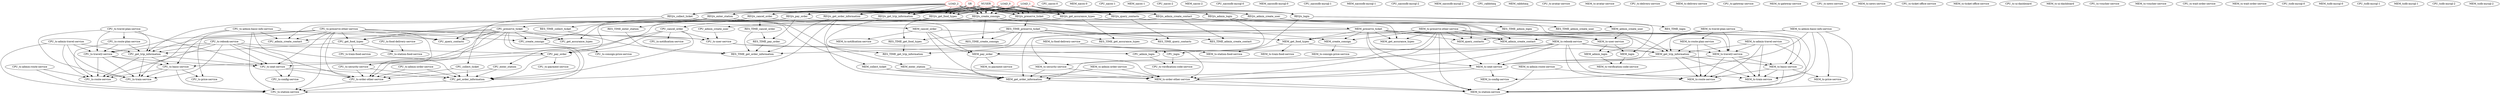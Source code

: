 strict digraph "" {
	NUSER	[color=red];
	"REQ/s_get_trip_information"	[color=black];
	NUSER -> "REQ/s_get_trip_information";
	"REQ/s_get_assurance_types"	[color=black];
	NUSER -> "REQ/s_get_assurance_types";
	"REQ/s_get_food_types"	[color=black];
	NUSER -> "REQ/s_get_food_types";
	"REQ/s_query_contacts"	[color=black];
	NUSER -> "REQ/s_query_contacts";
	"REQ/s_preserve_ticket"	[color=black];
	NUSER -> "REQ/s_preserve_ticket";
	"REQ/s_get_order_information"	[color=black];
	NUSER -> "REQ/s_get_order_information";
	"REQ/s_pay_order"	[color=black];
	NUSER -> "REQ/s_pay_order";
	"REQ/s_cancel_order"	[color=black];
	NUSER -> "REQ/s_cancel_order";
	"REQ/s_create_consign"	[color=black];
	NUSER -> "REQ/s_create_consign";
	"REQ/s_collect_ticket"	[color=black];
	NUSER -> "REQ/s_collect_ticket";
	"REQ/s_enter_station"	[color=black];
	NUSER -> "REQ/s_enter_station";
	"REQ/s_admin_login"	[color=black];
	NUSER -> "REQ/s_admin_login";
	"REQ/s_admin_create_user"	[color=black];
	NUSER -> "REQ/s_admin_create_user";
	"REQ/s_login"	[color=black];
	NUSER -> "REQ/s_login";
	"REQ/s_admin_create_contact"	[color=black];
	NUSER -> "REQ/s_admin_create_contact";
	LOAD_0	[color=red];
	LOAD_0 -> "REQ/s_get_trip_information";
	LOAD_0 -> "REQ/s_get_assurance_types";
	LOAD_0 -> "REQ/s_get_food_types";
	LOAD_0 -> "REQ/s_query_contacts";
	LOAD_0 -> "REQ/s_preserve_ticket";
	LOAD_0 -> "REQ/s_get_order_information";
	LOAD_0 -> "REQ/s_pay_order";
	LOAD_0 -> "REQ/s_cancel_order";
	LOAD_0 -> "REQ/s_create_consign";
	LOAD_0 -> "REQ/s_collect_ticket";
	LOAD_0 -> "REQ/s_enter_station";
	LOAD_0 -> "REQ/s_admin_login";
	LOAD_0 -> "REQ/s_admin_create_user";
	LOAD_0 -> "REQ/s_login";
	LOAD_0 -> "REQ/s_admin_create_contact";
	LOAD_1	[color=red];
	LOAD_1 -> "REQ/s_get_trip_information";
	LOAD_1 -> "REQ/s_get_assurance_types";
	LOAD_1 -> "REQ/s_get_food_types";
	LOAD_1 -> "REQ/s_query_contacts";
	LOAD_1 -> "REQ/s_preserve_ticket";
	LOAD_1 -> "REQ/s_get_order_information";
	LOAD_1 -> "REQ/s_pay_order";
	LOAD_1 -> "REQ/s_cancel_order";
	LOAD_1 -> "REQ/s_create_consign";
	LOAD_1 -> "REQ/s_collect_ticket";
	LOAD_1 -> "REQ/s_enter_station";
	LOAD_1 -> "REQ/s_admin_login";
	LOAD_1 -> "REQ/s_admin_create_user";
	LOAD_1 -> "REQ/s_login";
	LOAD_1 -> "REQ/s_admin_create_contact";
	LOAD_2	[color=red];
	LOAD_2 -> "REQ/s_get_trip_information";
	LOAD_2 -> "REQ/s_get_assurance_types";
	LOAD_2 -> "REQ/s_get_food_types";
	LOAD_2 -> "REQ/s_query_contacts";
	LOAD_2 -> "REQ/s_preserve_ticket";
	LOAD_2 -> "REQ/s_get_order_information";
	LOAD_2 -> "REQ/s_pay_order";
	LOAD_2 -> "REQ/s_cancel_order";
	LOAD_2 -> "REQ/s_create_consign";
	LOAD_2 -> "REQ/s_collect_ticket";
	LOAD_2 -> "REQ/s_enter_station";
	LOAD_2 -> "REQ/s_admin_login";
	LOAD_2 -> "REQ/s_admin_create_user";
	LOAD_2 -> "REQ/s_login";
	LOAD_2 -> "REQ/s_admin_create_contact";
	SR	[color=red];
	SR -> "REQ/s_get_trip_information";
	SR -> "REQ/s_get_assurance_types";
	SR -> "REQ/s_get_food_types";
	SR -> "REQ/s_query_contacts";
	SR -> "REQ/s_preserve_ticket";
	SR -> "REQ/s_get_order_information";
	SR -> "REQ/s_pay_order";
	SR -> "REQ/s_cancel_order";
	SR -> "REQ/s_create_consign";
	SR -> "REQ/s_collect_ticket";
	SR -> "REQ/s_enter_station";
	SR -> "REQ/s_admin_login";
	SR -> "REQ/s_admin_create_user";
	SR -> "REQ/s_login";
	SR -> "REQ/s_admin_create_contact";
	RES_TIME_get_trip_information	[color=black];
	"REQ/s_get_trip_information" -> RES_TIME_get_trip_information;
	CPU_get_trip_information	[color=black];
	"REQ/s_get_trip_information" -> CPU_get_trip_information;
	MEM_get_trip_information	[color=black];
	"REQ/s_get_trip_information" -> MEM_get_trip_information;
	"CPU_ts-basic-service"	[color=black];
	CPU_get_trip_information -> "CPU_ts-basic-service";
	"CPU_ts-route-service"	[color=black];
	CPU_get_trip_information -> "CPU_ts-route-service";
	"CPU_ts-seat-service"	[color=black];
	CPU_get_trip_information -> "CPU_ts-seat-service";
	"CPU_ts-train-service"	[color=black];
	CPU_get_trip_information -> "CPU_ts-train-service";
	"MEM_ts-basic-service"	[color=black];
	MEM_get_trip_information -> "MEM_ts-basic-service";
	"MEM_ts-route-service"	[color=black];
	MEM_get_trip_information -> "MEM_ts-route-service";
	"MEM_ts-seat-service"	[color=black];
	MEM_get_trip_information -> "MEM_ts-seat-service";
	"MEM_ts-train-service"	[color=black];
	MEM_get_trip_information -> "MEM_ts-train-service";
	RES_TIME_get_assurance_types	[color=black];
	"REQ/s_get_assurance_types" -> RES_TIME_get_assurance_types;
	CPU_get_assurance_types	[color=black];
	"REQ/s_get_assurance_types" -> CPU_get_assurance_types;
	MEM_get_assurance_types	[color=black];
	"REQ/s_get_assurance_types" -> MEM_get_assurance_types;
	RES_TIME_get_food_types	[color=black];
	"REQ/s_get_food_types" -> RES_TIME_get_food_types;
	CPU_get_food_types	[color=black];
	"REQ/s_get_food_types" -> CPU_get_food_types;
	MEM_get_food_types	[color=black];
	"REQ/s_get_food_types" -> MEM_get_food_types;
	RES_TIME_get_food_types -> RES_TIME_get_trip_information;
	CPU_get_food_types -> CPU_get_trip_information;
	"CPU_ts-station-food-service"	[color=black];
	CPU_get_food_types -> "CPU_ts-station-food-service";
	"CPU_ts-train-food-service"	[color=black];
	CPU_get_food_types -> "CPU_ts-train-food-service";
	MEM_get_food_types -> MEM_get_trip_information;
	"MEM_ts-station-food-service"	[color=black];
	MEM_get_food_types -> "MEM_ts-station-food-service";
	"MEM_ts-train-food-service"	[color=black];
	MEM_get_food_types -> "MEM_ts-train-food-service";
	RES_TIME_query_contacts	[color=black];
	"REQ/s_query_contacts" -> RES_TIME_query_contacts;
	CPU_query_contacts	[color=black];
	"REQ/s_query_contacts" -> CPU_query_contacts;
	MEM_query_contacts	[color=black];
	"REQ/s_query_contacts" -> MEM_query_contacts;
	RES_TIME_preserve_ticket	[color=black];
	"REQ/s_preserve_ticket" -> RES_TIME_preserve_ticket;
	CPU_preserve_ticket	[color=black];
	"REQ/s_preserve_ticket" -> CPU_preserve_ticket;
	MEM_preserve_ticket	[color=black];
	"REQ/s_preserve_ticket" -> MEM_preserve_ticket;
	RES_TIME_preserve_ticket -> RES_TIME_get_trip_information;
	RES_TIME_preserve_ticket -> RES_TIME_get_assurance_types;
	RES_TIME_preserve_ticket -> RES_TIME_get_food_types;
	RES_TIME_preserve_ticket -> RES_TIME_query_contacts;
	RES_TIME_get_order_information	[color=black];
	RES_TIME_preserve_ticket -> RES_TIME_get_order_information;
	RES_TIME_create_consign	[color=black];
	RES_TIME_preserve_ticket -> RES_TIME_create_consign;
	RES_TIME_admin_create_contact	[color=black];
	RES_TIME_preserve_ticket -> RES_TIME_admin_create_contact;
	CPU_preserve_ticket -> CPU_get_trip_information;
	CPU_preserve_ticket -> CPU_get_assurance_types;
	CPU_preserve_ticket -> CPU_get_food_types;
	CPU_preserve_ticket -> CPU_query_contacts;
	CPU_get_order_information	[color=black];
	CPU_preserve_ticket -> CPU_get_order_information;
	CPU_create_consign	[color=black];
	CPU_preserve_ticket -> CPU_create_consign;
	CPU_admin_create_contact	[color=black];
	CPU_preserve_ticket -> CPU_admin_create_contact;
	CPU_preserve_ticket -> "CPU_ts-basic-service";
	CPU_preserve_ticket -> "CPU_ts-seat-service";
	"CPU_ts-security-service"	[color=black];
	CPU_preserve_ticket -> "CPU_ts-security-service";
	"CPU_ts-station-service"	[color=black];
	CPU_preserve_ticket -> "CPU_ts-station-service";
	"CPU_ts-user-service"	[color=black];
	CPU_preserve_ticket -> "CPU_ts-user-service";
	MEM_preserve_ticket -> MEM_get_trip_information;
	MEM_preserve_ticket -> MEM_get_assurance_types;
	MEM_preserve_ticket -> MEM_get_food_types;
	MEM_preserve_ticket -> MEM_query_contacts;
	MEM_get_order_information	[color=black];
	MEM_preserve_ticket -> MEM_get_order_information;
	MEM_create_consign	[color=black];
	MEM_preserve_ticket -> MEM_create_consign;
	MEM_admin_create_contact	[color=black];
	MEM_preserve_ticket -> MEM_admin_create_contact;
	MEM_preserve_ticket -> "MEM_ts-basic-service";
	MEM_preserve_ticket -> "MEM_ts-seat-service";
	"MEM_ts-security-service"	[color=black];
	MEM_preserve_ticket -> "MEM_ts-security-service";
	"MEM_ts-station-service"	[color=black];
	MEM_preserve_ticket -> "MEM_ts-station-service";
	"MEM_ts-user-service"	[color=black];
	MEM_preserve_ticket -> "MEM_ts-user-service";
	"REQ/s_get_order_information" -> RES_TIME_get_order_information;
	"REQ/s_get_order_information" -> CPU_get_order_information;
	"REQ/s_get_order_information" -> MEM_get_order_information;
	CPU_get_order_information -> "CPU_ts-station-service";
	MEM_get_order_information -> "MEM_ts-station-service";
	RES_TIME_pay_order	[color=black];
	"REQ/s_pay_order" -> RES_TIME_pay_order;
	CPU_pay_order	[color=black];
	"REQ/s_pay_order" -> CPU_pay_order;
	MEM_pay_order	[color=black];
	"REQ/s_pay_order" -> MEM_pay_order;
	RES_TIME_pay_order -> RES_TIME_get_order_information;
	CPU_pay_order -> CPU_get_order_information;
	"CPU_ts-order-other-service"	[color=black];
	CPU_pay_order -> "CPU_ts-order-other-service";
	"CPU_ts-payment-service"	[color=black];
	CPU_pay_order -> "CPU_ts-payment-service";
	MEM_pay_order -> MEM_get_order_information;
	"MEM_ts-order-other-service"	[color=black];
	MEM_pay_order -> "MEM_ts-order-other-service";
	"MEM_ts-payment-service"	[color=black];
	MEM_pay_order -> "MEM_ts-payment-service";
	RES_TIME_cancel_order	[color=black];
	"REQ/s_cancel_order" -> RES_TIME_cancel_order;
	CPU_cancel_order	[color=black];
	"REQ/s_cancel_order" -> CPU_cancel_order;
	MEM_cancel_order	[color=black];
	"REQ/s_cancel_order" -> MEM_cancel_order;
	RES_TIME_cancel_order -> RES_TIME_get_order_information;
	RES_TIME_cancel_order -> RES_TIME_pay_order;
	CPU_cancel_order -> CPU_get_order_information;
	CPU_cancel_order -> CPU_pay_order;
	"CPU_ts-notification-service"	[color=black];
	CPU_cancel_order -> "CPU_ts-notification-service";
	CPU_cancel_order -> "CPU_ts-order-other-service";
	CPU_cancel_order -> "CPU_ts-user-service";
	MEM_cancel_order -> MEM_get_order_information;
	MEM_cancel_order -> MEM_pay_order;
	"MEM_ts-notification-service"	[color=black];
	MEM_cancel_order -> "MEM_ts-notification-service";
	MEM_cancel_order -> "MEM_ts-order-other-service";
	MEM_cancel_order -> "MEM_ts-user-service";
	"REQ/s_create_consign" -> RES_TIME_create_consign;
	"REQ/s_create_consign" -> CPU_create_consign;
	"REQ/s_create_consign" -> MEM_create_consign;
	"CPU_ts-consign-price-service"	[color=black];
	CPU_create_consign -> "CPU_ts-consign-price-service";
	"MEM_ts-consign-price-service"	[color=black];
	MEM_create_consign -> "MEM_ts-consign-price-service";
	RES_TIME_collect_ticket	[color=black];
	"REQ/s_collect_ticket" -> RES_TIME_collect_ticket;
	CPU_collect_ticket	[color=black];
	"REQ/s_collect_ticket" -> CPU_collect_ticket;
	MEM_collect_ticket	[color=black];
	"REQ/s_collect_ticket" -> MEM_collect_ticket;
	RES_TIME_collect_ticket -> RES_TIME_get_order_information;
	CPU_collect_ticket -> CPU_get_order_information;
	CPU_collect_ticket -> "CPU_ts-order-other-service";
	MEM_collect_ticket -> MEM_get_order_information;
	MEM_collect_ticket -> "MEM_ts-order-other-service";
	RES_TIME_enter_station	[color=black];
	"REQ/s_enter_station" -> RES_TIME_enter_station;
	CPU_enter_station	[color=black];
	"REQ/s_enter_station" -> CPU_enter_station;
	MEM_enter_station	[color=black];
	"REQ/s_enter_station" -> MEM_enter_station;
	RES_TIME_enter_station -> RES_TIME_get_order_information;
	CPU_enter_station -> CPU_get_order_information;
	CPU_enter_station -> "CPU_ts-order-other-service";
	MEM_enter_station -> MEM_get_order_information;
	MEM_enter_station -> "MEM_ts-order-other-service";
	RES_TIME_admin_login	[color=black];
	"REQ/s_admin_login" -> RES_TIME_admin_login;
	CPU_admin_login	[color=black];
	"REQ/s_admin_login" -> CPU_admin_login;
	MEM_admin_login	[color=black];
	"REQ/s_admin_login" -> MEM_admin_login;
	"CPU_ts-verification-code-service"	[color=black];
	CPU_admin_login -> "CPU_ts-verification-code-service";
	"MEM_ts-verification-code-service"	[color=black];
	MEM_admin_login -> "MEM_ts-verification-code-service";
	RES_TIME_admin_create_user	[color=black];
	"REQ/s_admin_create_user" -> RES_TIME_admin_create_user;
	CPU_admin_create_user	[color=black];
	"REQ/s_admin_create_user" -> CPU_admin_create_user;
	MEM_admin_create_user	[color=black];
	"REQ/s_admin_create_user" -> MEM_admin_create_user;
	CPU_admin_create_user -> "CPU_ts-user-service";
	MEM_admin_create_user -> "MEM_ts-user-service";
	RES_TIME_login	[color=black];
	"REQ/s_login" -> RES_TIME_login;
	CPU_login	[color=black];
	"REQ/s_login" -> CPU_login;
	MEM_login	[color=black];
	"REQ/s_login" -> MEM_login;
	CPU_login -> "CPU_ts-verification-code-service";
	MEM_login -> "MEM_ts-verification-code-service";
	"REQ/s_admin_create_contact" -> RES_TIME_admin_create_contact;
	"REQ/s_admin_create_contact" -> CPU_admin_create_contact;
	"REQ/s_admin_create_contact" -> MEM_admin_create_contact;
	"CPU_nacos-0"	[color=black];
	"MEM_nacos-0"	[color=black];
	"CPU_nacos-1"	[color=black];
	"MEM_nacos-1"	[color=black];
	"CPU_nacos-2"	[color=black];
	"MEM_nacos-2"	[color=black];
	"CPU_nacosdb-mysql-0"	[color=black];
	"MEM_nacosdb-mysql-0"	[color=black];
	"CPU_nacosdb-mysql-1"	[color=black];
	"MEM_nacosdb-mysql-1"	[color=black];
	"CPU_nacosdb-mysql-2"	[color=black];
	"MEM_nacosdb-mysql-2"	[color=black];
	CPU_rabbitmq	[color=black];
	MEM_rabbitmq	[color=black];
	"CPU_ts-admin-basic-info-service"	[color=black];
	"CPU_ts-admin-basic-info-service" -> CPU_query_contacts;
	"CPU_ts-admin-basic-info-service" -> CPU_admin_create_contact;
	"CPU_ts-config-service"	[color=black];
	"CPU_ts-admin-basic-info-service" -> "CPU_ts-config-service";
	"CPU_ts-price-service"	[color=black];
	"CPU_ts-admin-basic-info-service" -> "CPU_ts-price-service";
	"CPU_ts-admin-basic-info-service" -> "CPU_ts-station-service";
	"CPU_ts-admin-basic-info-service" -> "CPU_ts-train-service";
	"MEM_ts-admin-basic-info-service"	[color=black];
	"MEM_ts-admin-basic-info-service" -> MEM_query_contacts;
	"MEM_ts-admin-basic-info-service" -> MEM_admin_create_contact;
	"MEM_ts-config-service"	[color=black];
	"MEM_ts-admin-basic-info-service" -> "MEM_ts-config-service";
	"MEM_ts-price-service"	[color=black];
	"MEM_ts-admin-basic-info-service" -> "MEM_ts-price-service";
	"MEM_ts-admin-basic-info-service" -> "MEM_ts-station-service";
	"MEM_ts-admin-basic-info-service" -> "MEM_ts-train-service";
	"CPU_ts-admin-order-service"	[color=black];
	"CPU_ts-admin-order-service" -> CPU_get_order_information;
	"CPU_ts-admin-order-service" -> "CPU_ts-order-other-service";
	"MEM_ts-admin-order-service"	[color=black];
	"MEM_ts-admin-order-service" -> MEM_get_order_information;
	"MEM_ts-admin-order-service" -> "MEM_ts-order-other-service";
	"CPU_ts-admin-route-service"	[color=black];
	"CPU_ts-admin-route-service" -> "CPU_ts-route-service";
	"CPU_ts-admin-route-service" -> "CPU_ts-station-service";
	"MEM_ts-admin-route-service"	[color=black];
	"MEM_ts-admin-route-service" -> "MEM_ts-route-service";
	"MEM_ts-admin-route-service" -> "MEM_ts-station-service";
	"CPU_ts-admin-travel-service"	[color=black];
	"CPU_ts-admin-travel-service" -> CPU_get_trip_information;
	"CPU_ts-admin-travel-service" -> "CPU_ts-route-service";
	"CPU_ts-admin-travel-service" -> "CPU_ts-station-service";
	"CPU_ts-admin-travel-service" -> "CPU_ts-train-service";
	"CPU_ts-travel2-service"	[color=black];
	"CPU_ts-admin-travel-service" -> "CPU_ts-travel2-service";
	"MEM_ts-admin-travel-service"	[color=black];
	"MEM_ts-admin-travel-service" -> MEM_get_trip_information;
	"MEM_ts-admin-travel-service" -> "MEM_ts-route-service";
	"MEM_ts-admin-travel-service" -> "MEM_ts-station-service";
	"MEM_ts-admin-travel-service" -> "MEM_ts-train-service";
	"MEM_ts-travel2-service"	[color=black];
	"MEM_ts-admin-travel-service" -> "MEM_ts-travel2-service";
	"CPU_ts-avatar-service"	[color=black];
	"MEM_ts-avatar-service"	[color=black];
	"CPU_ts-basic-service" -> "CPU_ts-price-service";
	"CPU_ts-basic-service" -> "CPU_ts-route-service";
	"CPU_ts-basic-service" -> "CPU_ts-station-service";
	"CPU_ts-basic-service" -> "CPU_ts-train-service";
	"MEM_ts-basic-service" -> "MEM_ts-price-service";
	"MEM_ts-basic-service" -> "MEM_ts-route-service";
	"MEM_ts-basic-service" -> "MEM_ts-station-service";
	"MEM_ts-basic-service" -> "MEM_ts-train-service";
	"CPU_ts-delivery-service"	[color=black];
	"MEM_ts-delivery-service"	[color=black];
	"CPU_ts-food-delivery-service"	[color=black];
	"CPU_ts-food-delivery-service" -> "CPU_ts-station-food-service";
	"MEM_ts-food-delivery-service"	[color=black];
	"MEM_ts-food-delivery-service" -> "MEM_ts-station-food-service";
	"CPU_ts-gateway-service"	[color=black];
	"MEM_ts-gateway-service"	[color=black];
	"CPU_ts-news-service"	[color=black];
	"MEM_ts-news-service"	[color=black];
	"CPU_ts-order-other-service" -> "CPU_ts-station-service";
	"MEM_ts-order-other-service" -> "MEM_ts-station-service";
	"CPU_ts-preserve-other-service"	[color=black];
	"CPU_ts-preserve-other-service" -> CPU_get_assurance_types;
	"CPU_ts-preserve-other-service" -> CPU_get_food_types;
	"CPU_ts-preserve-other-service" -> CPU_query_contacts;
	"CPU_ts-preserve-other-service" -> CPU_create_consign;
	"CPU_ts-preserve-other-service" -> CPU_admin_create_contact;
	"CPU_ts-preserve-other-service" -> "CPU_ts-basic-service";
	"CPU_ts-preserve-other-service" -> "CPU_ts-order-other-service";
	"CPU_ts-preserve-other-service" -> "CPU_ts-seat-service";
	"CPU_ts-preserve-other-service" -> "CPU_ts-security-service";
	"CPU_ts-preserve-other-service" -> "CPU_ts-station-service";
	"CPU_ts-preserve-other-service" -> "CPU_ts-travel2-service";
	"CPU_ts-preserve-other-service" -> "CPU_ts-user-service";
	"MEM_ts-preserve-other-service"	[color=black];
	"MEM_ts-preserve-other-service" -> MEM_get_assurance_types;
	"MEM_ts-preserve-other-service" -> MEM_get_food_types;
	"MEM_ts-preserve-other-service" -> MEM_query_contacts;
	"MEM_ts-preserve-other-service" -> MEM_create_consign;
	"MEM_ts-preserve-other-service" -> MEM_admin_create_contact;
	"MEM_ts-preserve-other-service" -> "MEM_ts-basic-service";
	"MEM_ts-preserve-other-service" -> "MEM_ts-order-other-service";
	"MEM_ts-preserve-other-service" -> "MEM_ts-seat-service";
	"MEM_ts-preserve-other-service" -> "MEM_ts-security-service";
	"MEM_ts-preserve-other-service" -> "MEM_ts-station-service";
	"MEM_ts-preserve-other-service" -> "MEM_ts-travel2-service";
	"MEM_ts-preserve-other-service" -> "MEM_ts-user-service";
	"CPU_ts-rebook-service"	[color=black];
	"CPU_ts-rebook-service" -> CPU_get_trip_information;
	"CPU_ts-rebook-service" -> CPU_get_order_information;
	"CPU_ts-rebook-service" -> CPU_pay_order;
	"CPU_ts-rebook-service" -> "CPU_ts-order-other-service";
	"CPU_ts-rebook-service" -> "CPU_ts-route-service";
	"CPU_ts-rebook-service" -> "CPU_ts-seat-service";
	"CPU_ts-rebook-service" -> "CPU_ts-train-service";
	"CPU_ts-rebook-service" -> "CPU_ts-travel2-service";
	"MEM_ts-rebook-service"	[color=black];
	"MEM_ts-rebook-service" -> MEM_get_trip_information;
	"MEM_ts-rebook-service" -> MEM_get_order_information;
	"MEM_ts-rebook-service" -> MEM_pay_order;
	"MEM_ts-rebook-service" -> "MEM_ts-order-other-service";
	"MEM_ts-rebook-service" -> "MEM_ts-route-service";
	"MEM_ts-rebook-service" -> "MEM_ts-seat-service";
	"MEM_ts-rebook-service" -> "MEM_ts-train-service";
	"MEM_ts-rebook-service" -> "MEM_ts-travel2-service";
	"CPU_ts-route-plan-service"	[color=black];
	"CPU_ts-route-plan-service" -> CPU_get_trip_information;
	"CPU_ts-route-plan-service" -> "CPU_ts-route-service";
	"CPU_ts-route-plan-service" -> "CPU_ts-travel2-service";
	"MEM_ts-route-plan-service"	[color=black];
	"MEM_ts-route-plan-service" -> MEM_get_trip_information;
	"MEM_ts-route-plan-service" -> "MEM_ts-route-service";
	"MEM_ts-route-plan-service" -> "MEM_ts-travel2-service";
	"CPU_ts-seat-service" -> CPU_get_order_information;
	"CPU_ts-seat-service" -> "CPU_ts-config-service";
	"CPU_ts-seat-service" -> "CPU_ts-order-other-service";
	"MEM_ts-seat-service" -> MEM_get_order_information;
	"MEM_ts-seat-service" -> "MEM_ts-config-service";
	"MEM_ts-seat-service" -> "MEM_ts-order-other-service";
	"CPU_ts-security-service" -> CPU_get_order_information;
	"CPU_ts-security-service" -> "CPU_ts-order-other-service";
	"MEM_ts-security-service" -> MEM_get_order_information;
	"MEM_ts-security-service" -> "MEM_ts-order-other-service";
	"CPU_ts-ticket-office-service"	[color=black];
	"MEM_ts-ticket-office-service"	[color=black];
	"CPU_ts-travel-plan-service"	[color=black];
	"CPU_ts-travel-plan-service" -> CPU_get_trip_information;
	"CPU_ts-travel-plan-service" -> "CPU_ts-route-plan-service";
	"CPU_ts-travel-plan-service" -> "CPU_ts-seat-service";
	"CPU_ts-travel-plan-service" -> "CPU_ts-train-service";
	"CPU_ts-travel-plan-service" -> "CPU_ts-travel2-service";
	"MEM_ts-travel-plan-service"	[color=black];
	"MEM_ts-travel-plan-service" -> MEM_get_trip_information;
	"MEM_ts-travel-plan-service" -> "MEM_ts-route-plan-service";
	"MEM_ts-travel-plan-service" -> "MEM_ts-seat-service";
	"MEM_ts-travel-plan-service" -> "MEM_ts-train-service";
	"MEM_ts-travel-plan-service" -> "MEM_ts-travel2-service";
	"CPU_ts-travel2-service" -> "CPU_ts-basic-service";
	"CPU_ts-travel2-service" -> "CPU_ts-route-service";
	"CPU_ts-travel2-service" -> "CPU_ts-seat-service";
	"CPU_ts-travel2-service" -> "CPU_ts-train-service";
	"MEM_ts-travel2-service" -> "MEM_ts-basic-service";
	"MEM_ts-travel2-service" -> "MEM_ts-route-service";
	"MEM_ts-travel2-service" -> "MEM_ts-seat-service";
	"MEM_ts-travel2-service" -> "MEM_ts-train-service";
	"CPU_ts-ui-dashboard"	[color=black];
	"MEM_ts-ui-dashboard"	[color=black];
	"CPU_ts-user-service" -> CPU_admin_login;
	"CPU_ts-user-service" -> CPU_login;
	"MEM_ts-user-service" -> MEM_admin_login;
	"MEM_ts-user-service" -> MEM_login;
	"CPU_ts-voucher-service"	[color=black];
	"MEM_ts-voucher-service"	[color=black];
	"CPU_ts-wait-order-service"	[color=black];
	"MEM_ts-wait-order-service"	[color=black];
	"CPU_tsdb-mysql-0"	[color=black];
	"MEM_tsdb-mysql-0"	[color=black];
	"CPU_tsdb-mysql-1"	[color=black];
	"MEM_tsdb-mysql-1"	[color=black];
	"CPU_tsdb-mysql-2"	[color=black];
	"MEM_tsdb-mysql-2"	[color=black];
}
